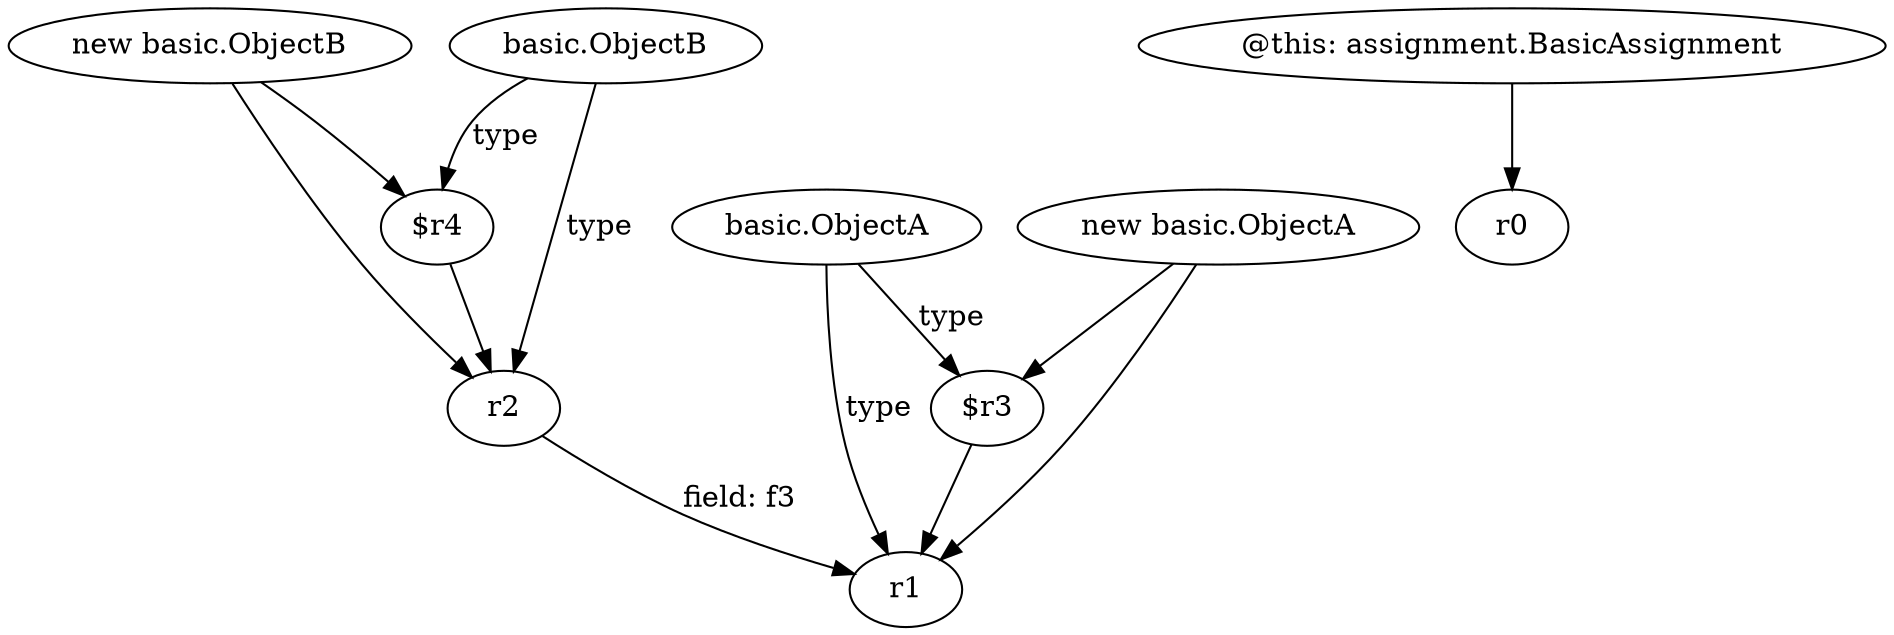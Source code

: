 digraph g {
0[label="$r3"]
1[label="r1"]
0->1[label=""]
2[label="basic.ObjectA"]
2->0[label="type"]
3[label="r2"]
3->1[label="field: f3"]
4[label="new basic.ObjectB"]
4->3[label=""]
5[label="basic.ObjectB"]
5->3[label="type"]
6[label="$r4"]
4->6[label=""]
5->6[label="type"]
2->1[label="type"]
7[label="@this: assignment.BasicAssignment"]
8[label="r0"]
7->8[label=""]
6->3[label=""]
9[label="new basic.ObjectA"]
9->1[label=""]
9->0[label=""]
}